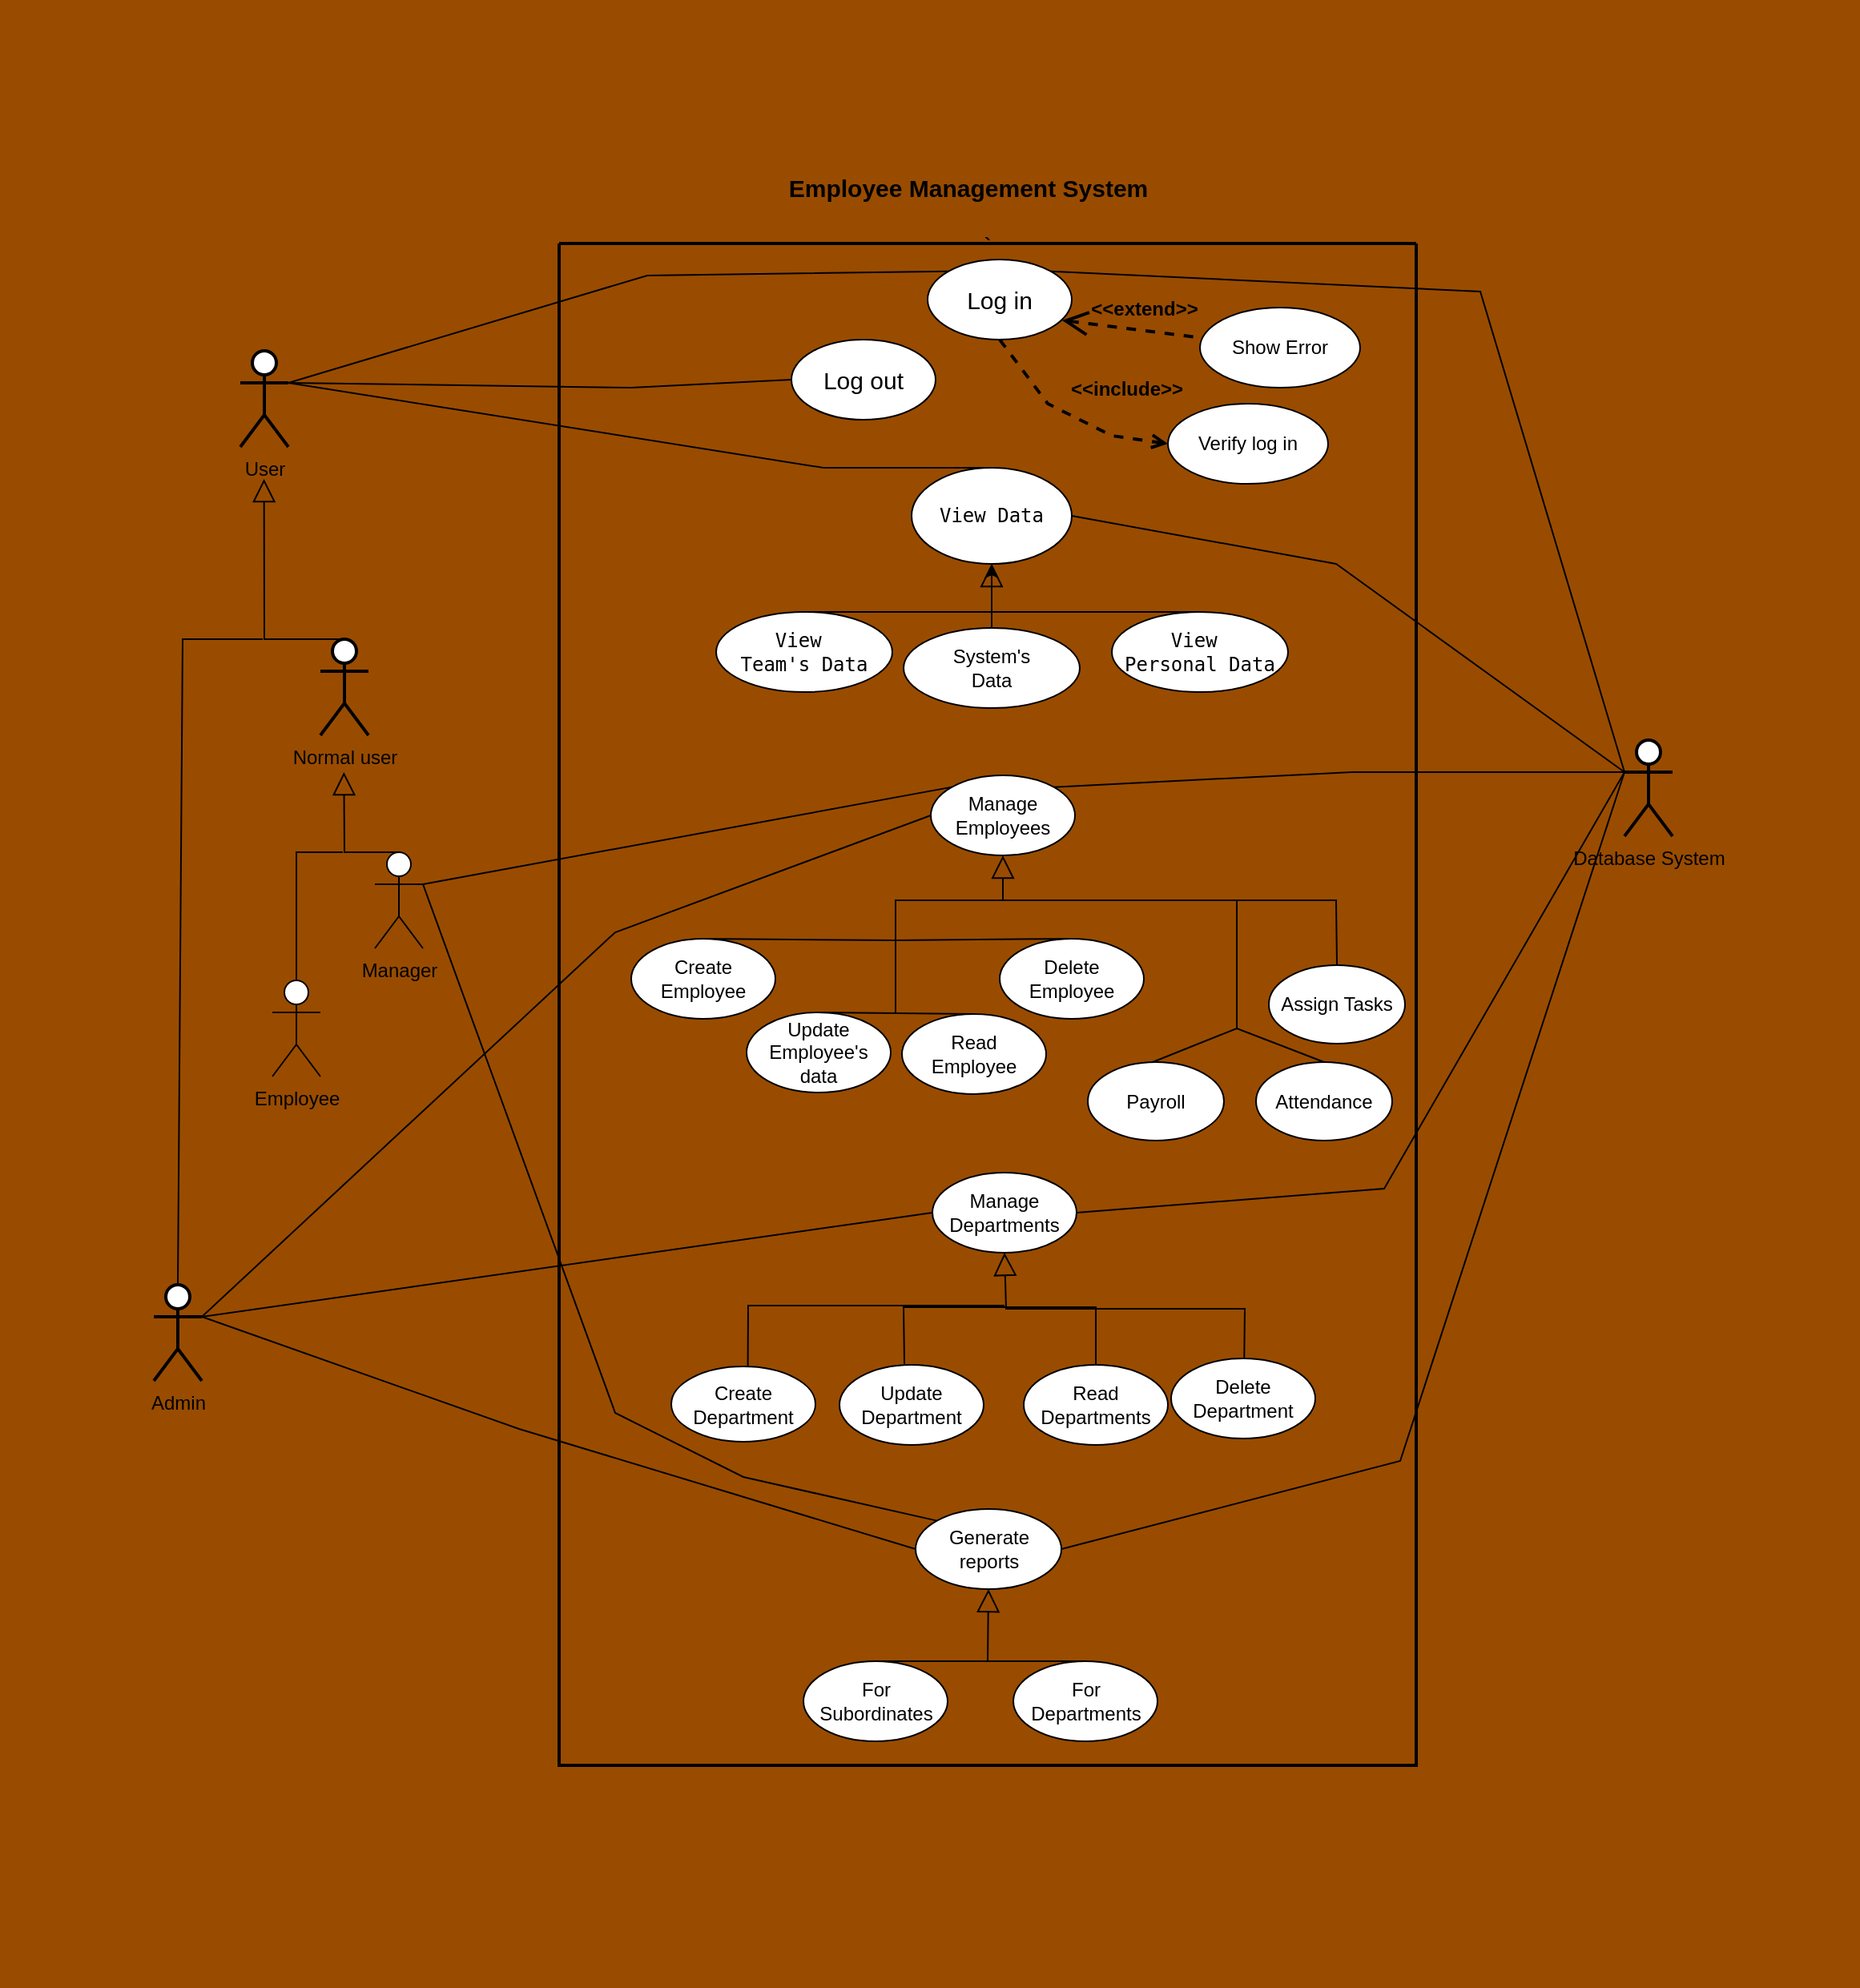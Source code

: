 <mxfile version="24.8.0">
  <diagram name="Page-1" id="XrRoJyVoxyt1KXuFEkB2">
    <mxGraphModel dx="2085" dy="2067" grid="1" gridSize="10" guides="1" tooltips="1" connect="1" arrows="1" fold="1" page="1" pageScale="1" pageWidth="850" pageHeight="1100" background="#994C00" math="0" shadow="0">
      <root>
        <mxCell id="0" />
        <mxCell id="1" parent="0" />
        <mxCell id="JxsMiMLw6dN9_I1CwBWg-2" value="`" style="swimlane;startSize=0;strokeWidth=2;" parent="1" vertex="1">
          <mxGeometry x="-255" y="-430" width="535" height="950" as="geometry">
            <mxRectangle y="110" width="50" height="40" as="alternateBounds" />
          </mxGeometry>
        </mxCell>
        <mxCell id="JxsMiMLw6dN9_I1CwBWg-3" value="&lt;span style=&quot;font-size: 15px;&quot;&gt;Log in&lt;br&gt;&lt;/span&gt;" style="ellipse;whiteSpace=wrap;html=1;" parent="JxsMiMLw6dN9_I1CwBWg-2" vertex="1">
          <mxGeometry x="230" y="10" width="90" height="50" as="geometry" />
        </mxCell>
        <mxCell id="JxsMiMLw6dN9_I1CwBWg-5" value="Verify log in" style="ellipse;whiteSpace=wrap;html=1;" parent="JxsMiMLw6dN9_I1CwBWg-2" vertex="1">
          <mxGeometry x="380" y="100" width="100" height="50" as="geometry" />
        </mxCell>
        <mxCell id="JxsMiMLw6dN9_I1CwBWg-4" value="Show Error" style="ellipse;whiteSpace=wrap;html=1;" parent="JxsMiMLw6dN9_I1CwBWg-2" vertex="1">
          <mxGeometry x="400" y="40" width="100" height="50" as="geometry" />
        </mxCell>
        <mxCell id="JxsMiMLw6dN9_I1CwBWg-7" value="&lt;b&gt;&lt;font style=&quot;font-size: 12px;&quot;&gt;&amp;lt;&amp;lt;extend&amp;gt;&amp;gt;&lt;/font&gt;&lt;/b&gt;" style="edgeStyle=none;html=1;startArrow=open;endArrow=none;startSize=12;verticalAlign=bottom;dashed=1;labelBackgroundColor=none;rounded=0;exitX=0.933;exitY=0.76;exitDx=0;exitDy=0;strokeWidth=2;exitPerimeter=0;" parent="JxsMiMLw6dN9_I1CwBWg-2" source="JxsMiMLw6dN9_I1CwBWg-3" target="JxsMiMLw6dN9_I1CwBWg-4" edge="1">
          <mxGeometry x="0.154" y="4" width="160" relative="1" as="geometry">
            <mxPoint x="170" y="170" as="sourcePoint" />
            <mxPoint x="330" y="170" as="targetPoint" />
            <mxPoint as="offset" />
            <Array as="points" />
          </mxGeometry>
        </mxCell>
        <mxCell id="JxsMiMLw6dN9_I1CwBWg-8" value="&lt;b&gt;&lt;font style=&quot;font-size: 12px;&quot;&gt;&amp;lt;&amp;lt;include&amp;gt;&amp;gt;&lt;/font&gt;&lt;/b&gt;" style="edgeStyle=none;html=1;endArrow=open;verticalAlign=bottom;dashed=1;labelBackgroundColor=none;rounded=0;exitX=0.5;exitY=1;exitDx=0;exitDy=0;strokeWidth=2;entryX=0;entryY=0.5;entryDx=0;entryDy=0;" parent="JxsMiMLw6dN9_I1CwBWg-2" source="JxsMiMLw6dN9_I1CwBWg-3" target="JxsMiMLw6dN9_I1CwBWg-5" edge="1">
          <mxGeometry x="0.556" y="21" width="160" relative="1" as="geometry">
            <mxPoint x="220" y="70" as="sourcePoint" />
            <mxPoint x="304" y="103" as="targetPoint" />
            <mxPoint as="offset" />
            <Array as="points">
              <mxPoint x="305" y="100" />
              <mxPoint x="345" y="120" />
            </Array>
          </mxGeometry>
        </mxCell>
        <mxCell id="JxsMiMLw6dN9_I1CwBWg-23" value="&lt;div&gt;Manage &lt;br&gt;&lt;/div&gt;&lt;div&gt;Employees&lt;br&gt;&lt;/div&gt;" style="ellipse;whiteSpace=wrap;html=1;" parent="JxsMiMLw6dN9_I1CwBWg-2" vertex="1">
          <mxGeometry x="232" y="332" width="90" height="50" as="geometry" />
        </mxCell>
        <mxCell id="JxsMiMLw6dN9_I1CwBWg-25" value="&lt;div&gt;Delete&lt;br&gt;&lt;/div&gt;&lt;div&gt;Employee&lt;br&gt;&lt;/div&gt;" style="ellipse;whiteSpace=wrap;html=1;" parent="JxsMiMLw6dN9_I1CwBWg-2" vertex="1">
          <mxGeometry x="275" y="434" width="90" height="50" as="geometry" />
        </mxCell>
        <mxCell id="JxsMiMLw6dN9_I1CwBWg-24" value="&lt;div&gt;Update&lt;/div&gt;&lt;div&gt;Employee&#39;s&lt;/div&gt;&lt;div&gt;data&lt;br&gt;&lt;/div&gt;" style="ellipse;whiteSpace=wrap;html=1;" parent="JxsMiMLw6dN9_I1CwBWg-2" vertex="1">
          <mxGeometry x="117" y="480" width="90" height="50" as="geometry" />
        </mxCell>
        <mxCell id="f0pmYPqC95e-Tis89BE7-5" value="&lt;div&gt;Read &lt;br&gt;&lt;/div&gt;&lt;div&gt;Employee&lt;br&gt;&lt;/div&gt;" style="ellipse;whiteSpace=wrap;html=1;" parent="JxsMiMLw6dN9_I1CwBWg-2" vertex="1">
          <mxGeometry x="214" y="481" width="90" height="50" as="geometry" />
        </mxCell>
        <mxCell id="f0pmYPqC95e-Tis89BE7-6" value="&lt;div&gt;Create&lt;br&gt;&lt;/div&gt;&lt;div&gt;Employee&lt;br&gt;&lt;/div&gt;" style="ellipse;whiteSpace=wrap;html=1;" parent="JxsMiMLw6dN9_I1CwBWg-2" vertex="1">
          <mxGeometry x="45" y="434" width="90" height="50" as="geometry" />
        </mxCell>
        <mxCell id="f0pmYPqC95e-Tis89BE7-45" value="&lt;code&gt;View Data&lt;/code&gt;" style="ellipse;whiteSpace=wrap;html=1;" parent="JxsMiMLw6dN9_I1CwBWg-2" vertex="1">
          <mxGeometry x="220" y="140" width="100" height="60" as="geometry" />
        </mxCell>
        <mxCell id="f0pmYPqC95e-Tis89BE7-52" value="" style="edgeStyle=none;html=1;endArrow=block;endFill=0;endSize=12;verticalAlign=bottom;rounded=0;entryX=0.5;entryY=1;entryDx=0;entryDy=0;exitX=0.5;exitY=0;exitDx=0;exitDy=0;" parent="JxsMiMLw6dN9_I1CwBWg-2" source="JxsMiMLw6dN9_I1CwBWg-25" target="JxsMiMLw6dN9_I1CwBWg-23" edge="1">
          <mxGeometry width="160" relative="1" as="geometry">
            <mxPoint x="357" y="435" as="sourcePoint" />
            <mxPoint x="300" y="445" as="targetPoint" />
            <Array as="points">
              <mxPoint x="210" y="435" />
              <mxPoint x="210" y="410" />
              <mxPoint x="277" y="410" />
            </Array>
          </mxGeometry>
        </mxCell>
        <mxCell id="f0pmYPqC95e-Tis89BE7-53" value="" style="edgeStyle=none;html=1;endArrow=none;verticalAlign=bottom;rounded=0;exitX=0.5;exitY=0;exitDx=0;exitDy=0;" parent="JxsMiMLw6dN9_I1CwBWg-2" source="f0pmYPqC95e-Tis89BE7-6" edge="1">
          <mxGeometry width="160" relative="1" as="geometry">
            <mxPoint x="70" y="415" as="sourcePoint" />
            <mxPoint x="210" y="435" as="targetPoint" />
          </mxGeometry>
        </mxCell>
        <mxCell id="f0pmYPqC95e-Tis89BE7-55" value="" style="edgeStyle=none;html=1;endArrow=none;verticalAlign=bottom;rounded=0;entryX=0.5;entryY=0;entryDx=0;entryDy=0;exitX=0.5;exitY=0;exitDx=0;exitDy=0;" parent="JxsMiMLw6dN9_I1CwBWg-2" source="JxsMiMLw6dN9_I1CwBWg-24" target="f0pmYPqC95e-Tis89BE7-5" edge="1">
          <mxGeometry width="160" relative="1" as="geometry">
            <mxPoint x="-3" y="372" as="sourcePoint" />
            <mxPoint x="157" y="372" as="targetPoint" />
          </mxGeometry>
        </mxCell>
        <mxCell id="f0pmYPqC95e-Tis89BE7-57" value="" style="edgeStyle=none;html=1;endArrow=none;verticalAlign=bottom;rounded=0;" parent="JxsMiMLw6dN9_I1CwBWg-2" edge="1">
          <mxGeometry width="160" relative="1" as="geometry">
            <mxPoint x="210" y="435" as="sourcePoint" />
            <mxPoint x="210" y="480" as="targetPoint" />
          </mxGeometry>
        </mxCell>
        <mxCell id="Ma0ZafueXGMpJPAvqaDE-1" value="&lt;span style=&quot;font-size: 15px;&quot;&gt;Log out&lt;br&gt;&lt;/span&gt;" style="ellipse;whiteSpace=wrap;html=1;" parent="JxsMiMLw6dN9_I1CwBWg-2" vertex="1">
          <mxGeometry x="145" y="60" width="90" height="50" as="geometry" />
        </mxCell>
        <mxCell id="Ma0ZafueXGMpJPAvqaDE-7" value="Assign Tasks" style="ellipse;whiteSpace=wrap;html=1;" parent="JxsMiMLw6dN9_I1CwBWg-2" vertex="1">
          <mxGeometry x="443" y="450.5" width="85" height="49" as="geometry" />
        </mxCell>
        <mxCell id="f0pmYPqC95e-Tis89BE7-16" value="&lt;div&gt;Create&lt;br&gt;&lt;/div&gt;&lt;div&gt;Department&lt;br&gt;&lt;/div&gt;" style="ellipse;whiteSpace=wrap;html=1;" parent="JxsMiMLw6dN9_I1CwBWg-2" vertex="1">
          <mxGeometry x="70" y="701" width="90" height="47" as="geometry" />
        </mxCell>
        <mxCell id="f0pmYPqC95e-Tis89BE7-13" value="&lt;div&gt;Delete&lt;br&gt;&lt;/div&gt;&lt;div&gt;Department&lt;br&gt;&lt;/div&gt;" style="ellipse;whiteSpace=wrap;html=1;" parent="JxsMiMLw6dN9_I1CwBWg-2" vertex="1">
          <mxGeometry x="382" y="696" width="90" height="50" as="geometry" />
        </mxCell>
        <mxCell id="f0pmYPqC95e-Tis89BE7-12" value="&lt;div&gt;Manage &lt;br&gt;&lt;/div&gt;&lt;div&gt;Departments&lt;br&gt;&lt;/div&gt;" style="ellipse;whiteSpace=wrap;html=1;" parent="JxsMiMLw6dN9_I1CwBWg-2" vertex="1">
          <mxGeometry x="233" y="580" width="90" height="50" as="geometry" />
        </mxCell>
        <mxCell id="f0pmYPqC95e-Tis89BE7-17" value="" style="edgeStyle=none;html=1;endArrow=block;endFill=0;endSize=12;verticalAlign=bottom;rounded=0;entryX=0.5;entryY=1;entryDx=0;entryDy=0;exitX=0.507;exitY=0.007;exitDx=0;exitDy=0;exitPerimeter=0;" parent="JxsMiMLw6dN9_I1CwBWg-2" source="f0pmYPqC95e-Tis89BE7-13" target="f0pmYPqC95e-Tis89BE7-12" edge="1">
          <mxGeometry width="160" relative="1" as="geometry">
            <mxPoint x="428" y="710" as="sourcePoint" />
            <mxPoint x="318" y="750" as="targetPoint" />
            <Array as="points">
              <mxPoint x="428" y="665" />
              <mxPoint x="279" y="665" />
            </Array>
          </mxGeometry>
        </mxCell>
        <mxCell id="L_jCUBqq8lrnTgBS9CsD-5" value="" style="edgeStyle=none;html=1;endArrow=none;verticalAlign=bottom;rounded=0;entryX=0.5;entryY=0;entryDx=0;entryDy=0;" parent="JxsMiMLw6dN9_I1CwBWg-2" target="Ma0ZafueXGMpJPAvqaDE-7" edge="1">
          <mxGeometry width="160" relative="1" as="geometry">
            <mxPoint x="275" y="410" as="sourcePoint" />
            <mxPoint x="525" y="421" as="targetPoint" />
            <Array as="points">
              <mxPoint x="485" y="410" />
            </Array>
          </mxGeometry>
        </mxCell>
        <mxCell id="L_jCUBqq8lrnTgBS9CsD-24" value="&lt;div&gt;&lt;code&gt;View&amp;nbsp;&lt;/code&gt;&lt;/div&gt;&lt;div&gt;&lt;code&gt;Personal Data&lt;/code&gt;&lt;/div&gt;" style="ellipse;whiteSpace=wrap;html=1;" parent="JxsMiMLw6dN9_I1CwBWg-2" vertex="1">
          <mxGeometry x="345" y="230" width="110" height="50" as="geometry" />
        </mxCell>
        <mxCell id="L_jCUBqq8lrnTgBS9CsD-26" value="&lt;div&gt;&lt;code&gt;View&amp;nbsp;&lt;/code&gt;&lt;/div&gt;&lt;div&gt;&lt;code&gt;Team&#39;s Data&lt;/code&gt;&lt;/div&gt;" style="ellipse;whiteSpace=wrap;html=1;" parent="JxsMiMLw6dN9_I1CwBWg-2" vertex="1">
          <mxGeometry x="98" y="230" width="110" height="50" as="geometry" />
        </mxCell>
        <mxCell id="L_jCUBqq8lrnTgBS9CsD-30" value="" style="edgeStyle=none;html=1;endArrow=block;endFill=0;endSize=12;verticalAlign=bottom;rounded=0;entryX=0.5;entryY=1;entryDx=0;entryDy=0;exitX=0.5;exitY=0;exitDx=0;exitDy=0;" parent="JxsMiMLw6dN9_I1CwBWg-2" source="L_jCUBqq8lrnTgBS9CsD-24" target="f0pmYPqC95e-Tis89BE7-45" edge="1">
          <mxGeometry width="160" relative="1" as="geometry">
            <mxPoint x="368" y="230" as="sourcePoint" />
            <mxPoint x="325" y="210" as="targetPoint" />
            <Array as="points">
              <mxPoint x="270" y="230" />
            </Array>
          </mxGeometry>
        </mxCell>
        <mxCell id="L_jCUBqq8lrnTgBS9CsD-31" value="" style="edgeStyle=none;html=1;endArrow=none;verticalAlign=bottom;rounded=0;exitX=0.5;exitY=0;exitDx=0;exitDy=0;" parent="JxsMiMLw6dN9_I1CwBWg-2" source="L_jCUBqq8lrnTgBS9CsD-26" edge="1">
          <mxGeometry width="160" relative="1" as="geometry">
            <mxPoint x="180" y="230" as="sourcePoint" />
            <mxPoint x="275" y="230" as="targetPoint" />
          </mxGeometry>
        </mxCell>
        <mxCell id="f0pmYPqC95e-Tis89BE7-15" value="&lt;div&gt;Read &lt;br&gt;&lt;/div&gt;&lt;div&gt;Departments&lt;br&gt;&lt;/div&gt;" style="ellipse;whiteSpace=wrap;html=1;" parent="JxsMiMLw6dN9_I1CwBWg-2" vertex="1">
          <mxGeometry x="290" y="700" width="90" height="50" as="geometry" />
        </mxCell>
        <mxCell id="f0pmYPqC95e-Tis89BE7-14" value="&lt;div&gt;Update&lt;/div&gt;&lt;div&gt;Department&lt;br&gt;&lt;/div&gt;" style="ellipse;whiteSpace=wrap;html=1;" parent="JxsMiMLw6dN9_I1CwBWg-2" vertex="1">
          <mxGeometry x="175" y="700" width="90" height="50" as="geometry" />
        </mxCell>
        <mxCell id="L_jCUBqq8lrnTgBS9CsD-32" value="" style="edgeStyle=none;html=1;endArrow=none;verticalAlign=bottom;rounded=0;entryX=0.5;entryY=0;entryDx=0;entryDy=0;exitX=0.45;exitY=-0.012;exitDx=0;exitDy=0;exitPerimeter=0;" parent="JxsMiMLw6dN9_I1CwBWg-2" source="f0pmYPqC95e-Tis89BE7-14" target="f0pmYPqC95e-Tis89BE7-15" edge="1">
          <mxGeometry width="160" relative="1" as="geometry">
            <mxPoint x="185" y="664" as="sourcePoint" />
            <mxPoint x="345" y="664" as="targetPoint" />
            <Array as="points">
              <mxPoint x="215" y="664" />
              <mxPoint x="335" y="664" />
            </Array>
          </mxGeometry>
        </mxCell>
        <mxCell id="L_jCUBqq8lrnTgBS9CsD-33" value="" style="edgeStyle=none;html=1;endArrow=none;verticalAlign=bottom;rounded=0;exitX=0.531;exitY=0.009;exitDx=0;exitDy=0;exitPerimeter=0;" parent="JxsMiMLw6dN9_I1CwBWg-2" source="f0pmYPqC95e-Tis89BE7-16" edge="1">
          <mxGeometry width="160" relative="1" as="geometry">
            <mxPoint x="118" y="704" as="sourcePoint" />
            <mxPoint x="278" y="663" as="targetPoint" />
            <Array as="points">
              <mxPoint x="118" y="663" />
            </Array>
          </mxGeometry>
        </mxCell>
        <mxCell id="rLUYZ0PsFJDVoy1FgU4T-4" value="" style="edgeStyle=orthogonalEdgeStyle;rounded=0;orthogonalLoop=1;jettySize=auto;html=1;" parent="JxsMiMLw6dN9_I1CwBWg-2" source="rLUYZ0PsFJDVoy1FgU4T-1" target="f0pmYPqC95e-Tis89BE7-45" edge="1">
          <mxGeometry relative="1" as="geometry" />
        </mxCell>
        <mxCell id="rLUYZ0PsFJDVoy1FgU4T-1" value="&lt;div&gt;System&#39;s&lt;/div&gt;&lt;div&gt;Data&lt;br&gt;&lt;/div&gt;" style="ellipse;whiteSpace=wrap;html=1;" parent="JxsMiMLw6dN9_I1CwBWg-2" vertex="1">
          <mxGeometry x="215" y="240" width="110" height="50" as="geometry" />
        </mxCell>
        <mxCell id="JxsMiMLw6dN9_I1CwBWg-26" value="Generate reports" style="ellipse;whiteSpace=wrap;html=1;" parent="JxsMiMLw6dN9_I1CwBWg-2" vertex="1">
          <mxGeometry x="222.5" y="790" width="91" height="50" as="geometry" />
        </mxCell>
        <mxCell id="Ma0ZafueXGMpJPAvqaDE-16" value="For Departments" style="ellipse;whiteSpace=wrap;html=1;" parent="JxsMiMLw6dN9_I1CwBWg-2" vertex="1">
          <mxGeometry x="283.5" y="885" width="90" height="50" as="geometry" />
        </mxCell>
        <mxCell id="Ma0ZafueXGMpJPAvqaDE-15" value="For Subordinates" style="ellipse;whiteSpace=wrap;html=1;" parent="JxsMiMLw6dN9_I1CwBWg-2" vertex="1">
          <mxGeometry x="152.5" y="885" width="90" height="50" as="geometry" />
        </mxCell>
        <mxCell id="Ma0ZafueXGMpJPAvqaDE-17" value="" style="edgeStyle=none;html=1;endArrow=block;endFill=0;endSize=12;verticalAlign=bottom;rounded=0;entryX=0.5;entryY=1;entryDx=0;entryDy=0;exitX=0.5;exitY=0;exitDx=0;exitDy=0;" parent="JxsMiMLw6dN9_I1CwBWg-2" source="Ma0ZafueXGMpJPAvqaDE-16" target="JxsMiMLw6dN9_I1CwBWg-26" edge="1">
          <mxGeometry width="160" relative="1" as="geometry">
            <mxPoint x="192.5" y="875" as="sourcePoint" />
            <mxPoint x="352.5" y="875" as="targetPoint" />
            <Array as="points">
              <mxPoint x="267.5" y="885" />
            </Array>
          </mxGeometry>
        </mxCell>
        <mxCell id="Ma0ZafueXGMpJPAvqaDE-19" value="" style="edgeStyle=none;html=1;endArrow=none;verticalAlign=bottom;rounded=0;exitX=0.5;exitY=0;exitDx=0;exitDy=0;" parent="JxsMiMLw6dN9_I1CwBWg-2" source="Ma0ZafueXGMpJPAvqaDE-15" edge="1">
          <mxGeometry width="160" relative="1" as="geometry">
            <mxPoint x="-129.5" y="945" as="sourcePoint" />
            <mxPoint x="268.5" y="885" as="targetPoint" />
          </mxGeometry>
        </mxCell>
        <mxCell id="afmIy6Ar8I9kGEftF4bq-1" value="Attendance" style="ellipse;whiteSpace=wrap;html=1;" vertex="1" parent="JxsMiMLw6dN9_I1CwBWg-2">
          <mxGeometry x="435" y="511" width="85" height="49" as="geometry" />
        </mxCell>
        <mxCell id="afmIy6Ar8I9kGEftF4bq-3" value="" style="endArrow=none;html=1;rounded=0;exitX=0.5;exitY=0;exitDx=0;exitDy=0;" edge="1" parent="JxsMiMLw6dN9_I1CwBWg-2" source="afmIy6Ar8I9kGEftF4bq-1">
          <mxGeometry width="50" height="50" relative="1" as="geometry">
            <mxPoint x="462" y="510" as="sourcePoint" />
            <mxPoint x="423" y="410" as="targetPoint" />
            <Array as="points">
              <mxPoint x="423" y="490" />
            </Array>
          </mxGeometry>
        </mxCell>
        <mxCell id="afmIy6Ar8I9kGEftF4bq-4" value="Payroll" style="ellipse;whiteSpace=wrap;html=1;" vertex="1" parent="JxsMiMLw6dN9_I1CwBWg-2">
          <mxGeometry x="330" y="511" width="85" height="49" as="geometry" />
        </mxCell>
        <mxCell id="afmIy6Ar8I9kGEftF4bq-5" value="" style="endArrow=none;html=1;rounded=0;exitX=0.5;exitY=0;exitDx=0;exitDy=0;" edge="1" parent="JxsMiMLw6dN9_I1CwBWg-2">
          <mxGeometry width="50" height="50" relative="1" as="geometry">
            <mxPoint x="370.5" y="511" as="sourcePoint" />
            <mxPoint x="423" y="410" as="targetPoint" />
            <Array as="points">
              <mxPoint x="423" y="490" />
            </Array>
          </mxGeometry>
        </mxCell>
        <mxCell id="JxsMiMLw6dN9_I1CwBWg-9" value="User" style="shape=umlActor;html=1;verticalLabelPosition=bottom;verticalAlign=top;align=center;strokeWidth=2;" parent="1" vertex="1">
          <mxGeometry x="-454" y="-363" width="30" height="60" as="geometry" />
        </mxCell>
        <mxCell id="JxsMiMLw6dN9_I1CwBWg-11" value="" style="edgeStyle=none;html=1;endArrow=none;verticalAlign=bottom;rounded=0;entryX=0;entryY=0;entryDx=0;entryDy=0;strokeWidth=1;exitX=1;exitY=0.333;exitDx=0;exitDy=0;exitPerimeter=0;" parent="1" source="JxsMiMLw6dN9_I1CwBWg-9" target="JxsMiMLw6dN9_I1CwBWg-3" edge="1">
          <mxGeometry width="160" relative="1" as="geometry">
            <mxPoint x="-380" y="-270" as="sourcePoint" />
            <mxPoint y="-280" as="targetPoint" />
            <Array as="points">
              <mxPoint x="-200" y="-410" />
            </Array>
          </mxGeometry>
        </mxCell>
        <mxCell id="JxsMiMLw6dN9_I1CwBWg-28" value="Admin" style="shape=umlActor;html=1;verticalLabelPosition=bottom;verticalAlign=top;align=center;strokeWidth=2;" parent="1" vertex="1">
          <mxGeometry x="-508" y="220" width="30" height="60" as="geometry" />
        </mxCell>
        <mxCell id="JxsMiMLw6dN9_I1CwBWg-29" value="Normal user" style="shape=umlActor;html=1;verticalLabelPosition=bottom;verticalAlign=top;align=center;strokeWidth=2;" parent="1" vertex="1">
          <mxGeometry x="-404" y="-183" width="30" height="60" as="geometry" />
        </mxCell>
        <mxCell id="JxsMiMLw6dN9_I1CwBWg-35" value="" style="edgeStyle=none;html=1;endArrow=block;endFill=0;endSize=12;verticalAlign=bottom;rounded=0;exitX=0.5;exitY=0;exitDx=0;exitDy=0;exitPerimeter=0;" parent="1" source="JxsMiMLw6dN9_I1CwBWg-29" edge="1">
          <mxGeometry width="160" relative="1" as="geometry">
            <mxPoint x="-394" y="-183" as="sourcePoint" />
            <mxPoint x="-439.2" y="-283.003" as="targetPoint" />
            <Array as="points">
              <mxPoint x="-439" y="-183" />
            </Array>
          </mxGeometry>
        </mxCell>
        <mxCell id="JxsMiMLw6dN9_I1CwBWg-36" value="" style="edgeStyle=none;html=1;endArrow=none;verticalAlign=bottom;rounded=0;exitX=0.5;exitY=0;exitDx=0;exitDy=0;exitPerimeter=0;" parent="1" source="JxsMiMLw6dN9_I1CwBWg-28" edge="1">
          <mxGeometry width="160" relative="1" as="geometry">
            <mxPoint x="-489" y="-181" as="sourcePoint" />
            <mxPoint x="-440" y="-183" as="targetPoint" />
            <Array as="points">
              <mxPoint x="-490" y="-183" />
            </Array>
          </mxGeometry>
        </mxCell>
        <mxCell id="f0pmYPqC95e-Tis89BE7-40" value="" style="edgeStyle=none;html=1;endArrow=block;endFill=0;endSize=12;verticalAlign=bottom;rounded=0;exitX=0.5;exitY=0;exitDx=0;exitDy=0;exitPerimeter=0;" parent="1" source="f0pmYPqC95e-Tis89BE7-41" edge="1">
          <mxGeometry width="160" relative="1" as="geometry">
            <mxPoint x="-389.33" y="-70" as="sourcePoint" />
            <mxPoint x="-389.33" y="-100" as="targetPoint" />
            <Array as="points">
              <mxPoint x="-389" y="-50" />
            </Array>
          </mxGeometry>
        </mxCell>
        <mxCell id="f0pmYPqC95e-Tis89BE7-41" value="Manager" style="shape=umlActor;html=1;verticalLabelPosition=bottom;verticalAlign=top;align=center;" parent="1" vertex="1">
          <mxGeometry x="-370" y="-50" width="30" height="60" as="geometry" />
        </mxCell>
        <mxCell id="f0pmYPqC95e-Tis89BE7-42" value="Employee" style="shape=umlActor;html=1;verticalLabelPosition=bottom;verticalAlign=top;align=center;" parent="1" vertex="1">
          <mxGeometry x="-434" y="30" width="30" height="60" as="geometry" />
        </mxCell>
        <mxCell id="f0pmYPqC95e-Tis89BE7-44" value="" style="edgeStyle=none;html=1;endArrow=none;verticalAlign=bottom;rounded=0;exitX=0.5;exitY=0;exitDx=0;exitDy=0;exitPerimeter=0;" parent="1" source="f0pmYPqC95e-Tis89BE7-42" edge="1">
          <mxGeometry width="160" relative="1" as="geometry">
            <mxPoint x="-460" y="-120" as="sourcePoint" />
            <mxPoint x="-390" y="-50" as="targetPoint" />
            <Array as="points">
              <mxPoint x="-419" y="-50" />
            </Array>
          </mxGeometry>
        </mxCell>
        <mxCell id="f0pmYPqC95e-Tis89BE7-58" value="" style="edgeStyle=none;html=1;endArrow=none;verticalAlign=bottom;rounded=0;exitX=1;exitY=0.333;exitDx=0;exitDy=0;exitPerimeter=0;entryX=0;entryY=0.5;entryDx=0;entryDy=0;" parent="1" source="JxsMiMLw6dN9_I1CwBWg-28" target="JxsMiMLw6dN9_I1CwBWg-23" edge="1">
          <mxGeometry width="160" relative="1" as="geometry">
            <mxPoint x="-430" y="100" as="sourcePoint" />
            <mxPoint x="-270" y="100" as="targetPoint" />
            <Array as="points">
              <mxPoint x="-220" />
            </Array>
          </mxGeometry>
        </mxCell>
        <mxCell id="f0pmYPqC95e-Tis89BE7-61" value="&lt;font style=&quot;font-size: 15px;&quot;&gt;&lt;b&gt;Employee Management System&lt;br&gt;&lt;/b&gt;&lt;/font&gt;" style="text;html=1;align=center;verticalAlign=middle;resizable=0;points=[];autosize=1;" parent="1" vertex="1">
          <mxGeometry x="-130" y="-480" width="260" height="30" as="geometry" />
        </mxCell>
        <mxCell id="Ma0ZafueXGMpJPAvqaDE-2" value="" style="edgeStyle=none;html=1;endArrow=none;verticalAlign=bottom;rounded=0;strokeWidth=1;exitX=1;exitY=0.333;exitDx=0;exitDy=0;exitPerimeter=0;entryX=0;entryY=0.5;entryDx=0;entryDy=0;" parent="1" source="JxsMiMLw6dN9_I1CwBWg-9" target="Ma0ZafueXGMpJPAvqaDE-1" edge="1">
          <mxGeometry width="160" relative="1" as="geometry">
            <mxPoint x="-414" y="-333" as="sourcePoint" />
            <mxPoint x="-180" y="-170" as="targetPoint" />
            <Array as="points">
              <mxPoint x="-210" y="-340" />
            </Array>
          </mxGeometry>
        </mxCell>
        <mxCell id="L_jCUBqq8lrnTgBS9CsD-2" value="" style="edgeStyle=none;html=1;endArrow=none;verticalAlign=bottom;rounded=0;strokeWidth=1;exitX=1;exitY=0.333;exitDx=0;exitDy=0;exitPerimeter=0;entryX=0.5;entryY=0;entryDx=0;entryDy=0;" parent="1" source="JxsMiMLw6dN9_I1CwBWg-9" target="f0pmYPqC95e-Tis89BE7-45" edge="1">
          <mxGeometry width="160" relative="1" as="geometry">
            <mxPoint x="-414" y="-333" as="sourcePoint" />
            <mxPoint x="-20" y="-90" as="targetPoint" />
            <Array as="points">
              <mxPoint x="-90" y="-290" />
            </Array>
          </mxGeometry>
        </mxCell>
        <mxCell id="L_jCUBqq8lrnTgBS9CsD-6" value="" style="edgeStyle=none;html=1;endArrow=none;verticalAlign=bottom;rounded=0;entryX=0;entryY=0;entryDx=0;entryDy=0;exitX=1;exitY=0.333;exitDx=0;exitDy=0;exitPerimeter=0;" parent="1" source="f0pmYPqC95e-Tis89BE7-41" target="JxsMiMLw6dN9_I1CwBWg-23" edge="1">
          <mxGeometry width="160" relative="1" as="geometry">
            <mxPoint x="-468" y="140" as="sourcePoint" />
            <mxPoint x="27" y="18" as="targetPoint" />
            <Array as="points" />
          </mxGeometry>
        </mxCell>
        <mxCell id="L_jCUBqq8lrnTgBS9CsD-7" value="Database System " style="shape=umlActor;html=1;verticalLabelPosition=bottom;verticalAlign=top;align=center;strokeWidth=2;" parent="1" vertex="1">
          <mxGeometry x="410" y="-120" width="30" height="60" as="geometry" />
        </mxCell>
        <mxCell id="L_jCUBqq8lrnTgBS9CsD-14" value="" style="edgeStyle=none;html=1;endArrow=none;verticalAlign=bottom;rounded=0;strokeWidth=1;exitX=1;exitY=0.5;exitDx=0;exitDy=0;entryX=0;entryY=0.333;entryDx=0;entryDy=0;entryPerimeter=0;" parent="1" source="f0pmYPqC95e-Tis89BE7-45" target="L_jCUBqq8lrnTgBS9CsD-7" edge="1">
          <mxGeometry width="160" relative="1" as="geometry">
            <mxPoint x="75.0" y="-90" as="sourcePoint" />
            <mxPoint x="520" y="-150" as="targetPoint" />
            <Array as="points">
              <mxPoint x="230" y="-230" />
            </Array>
          </mxGeometry>
        </mxCell>
        <mxCell id="L_jCUBqq8lrnTgBS9CsD-18" value="" style="edgeStyle=none;html=1;endArrow=none;verticalAlign=bottom;rounded=0;strokeWidth=1;exitX=1;exitY=0;exitDx=0;exitDy=0;entryX=0;entryY=0.333;entryDx=0;entryDy=0;entryPerimeter=0;" parent="1" source="JxsMiMLw6dN9_I1CwBWg-3" target="L_jCUBqq8lrnTgBS9CsD-7" edge="1">
          <mxGeometry width="160" relative="1" as="geometry">
            <mxPoint x="140" y="-160" as="sourcePoint" />
            <mxPoint x="410" y="-100" as="targetPoint" />
            <Array as="points">
              <mxPoint x="320" y="-400" />
            </Array>
          </mxGeometry>
        </mxCell>
        <mxCell id="L_jCUBqq8lrnTgBS9CsD-20" value="" style="edgeStyle=none;html=1;endArrow=none;verticalAlign=bottom;rounded=0;strokeWidth=1;exitX=1;exitY=0;exitDx=0;exitDy=0;entryX=0;entryY=0.333;entryDx=0;entryDy=0;entryPerimeter=0;" parent="1" source="JxsMiMLw6dN9_I1CwBWg-23" target="L_jCUBqq8lrnTgBS9CsD-7" edge="1">
          <mxGeometry width="160" relative="1" as="geometry">
            <mxPoint x="105" y="15" as="sourcePoint" />
            <mxPoint x="420" y="-90" as="targetPoint" />
            <Array as="points">
              <mxPoint x="240" y="-100" />
            </Array>
          </mxGeometry>
        </mxCell>
        <mxCell id="L_jCUBqq8lrnTgBS9CsD-22" value="" style="edgeStyle=none;html=1;endArrow=none;verticalAlign=bottom;rounded=0;strokeWidth=1;entryX=0;entryY=0.333;entryDx=0;entryDy=0;entryPerimeter=0;exitX=1;exitY=0.5;exitDx=0;exitDy=0;" parent="1" source="f0pmYPqC95e-Tis89BE7-12" target="L_jCUBqq8lrnTgBS9CsD-7" edge="1">
          <mxGeometry width="160" relative="1" as="geometry">
            <mxPoint x="440" y="280" as="sourcePoint" />
            <mxPoint x="420" y="-90" as="targetPoint" />
            <Array as="points">
              <mxPoint x="260" y="160" />
            </Array>
          </mxGeometry>
        </mxCell>
        <mxCell id="E6lL7CYEpyxVuo_n6DGL-11" value="&amp;nbsp;" style="text;html=1;align=center;verticalAlign=middle;resizable=0;points=[];autosize=1;strokeColor=none;fillColor=none;" parent="1" vertex="1">
          <mxGeometry x="-14" y="-582" width="30" height="30" as="geometry" />
        </mxCell>
        <mxCell id="E6lL7CYEpyxVuo_n6DGL-12" value="&amp;nbsp;" style="text;html=1;align=center;verticalAlign=middle;resizable=0;points=[];autosize=1;strokeColor=none;fillColor=none;" parent="1" vertex="1">
          <mxGeometry x="526" y="-132" width="30" height="30" as="geometry" />
        </mxCell>
        <mxCell id="E6lL7CYEpyxVuo_n6DGL-13" value="&amp;nbsp;" style="text;html=1;align=center;verticalAlign=middle;resizable=0;points=[];autosize=1;strokeColor=none;fillColor=none;" parent="1" vertex="1">
          <mxGeometry x="-604" y="-142" width="30" height="30" as="geometry" />
        </mxCell>
        <mxCell id="E6lL7CYEpyxVuo_n6DGL-14" value="&amp;nbsp;" style="text;html=1;align=center;verticalAlign=middle;resizable=0;points=[];autosize=1;strokeColor=none;fillColor=none;" parent="1" vertex="1">
          <mxGeometry x="-24" y="628" width="30" height="30" as="geometry" />
        </mxCell>
        <mxCell id="rLUYZ0PsFJDVoy1FgU4T-10" value="" style="endArrow=none;html=1;rounded=0;entryX=1;entryY=0.333;entryDx=0;entryDy=0;entryPerimeter=0;exitX=0;exitY=0.5;exitDx=0;exitDy=0;" parent="1" source="JxsMiMLw6dN9_I1CwBWg-26" target="JxsMiMLw6dN9_I1CwBWg-28" edge="1">
          <mxGeometry width="50" height="50" relative="1" as="geometry">
            <mxPoint x="-520" y="390" as="sourcePoint" />
            <mxPoint x="-470" y="340" as="targetPoint" />
            <Array as="points">
              <mxPoint x="-280" y="310" />
            </Array>
          </mxGeometry>
        </mxCell>
        <mxCell id="rLUYZ0PsFJDVoy1FgU4T-11" value="" style="endArrow=none;html=1;rounded=0;entryX=0;entryY=0.5;entryDx=0;entryDy=0;exitX=1;exitY=0.333;exitDx=0;exitDy=0;exitPerimeter=0;" parent="1" source="JxsMiMLw6dN9_I1CwBWg-28" target="f0pmYPqC95e-Tis89BE7-12" edge="1">
          <mxGeometry width="50" height="50" relative="1" as="geometry">
            <mxPoint x="-470" y="130" as="sourcePoint" />
            <mxPoint x="-140" y="160" as="targetPoint" />
          </mxGeometry>
        </mxCell>
        <mxCell id="rLUYZ0PsFJDVoy1FgU4T-12" value="" style="endArrow=none;html=1;rounded=0;entryX=0;entryY=0.333;entryDx=0;entryDy=0;entryPerimeter=0;exitX=1;exitY=0.5;exitDx=0;exitDy=0;" parent="1" source="JxsMiMLw6dN9_I1CwBWg-26" target="L_jCUBqq8lrnTgBS9CsD-7" edge="1">
          <mxGeometry width="50" height="50" relative="1" as="geometry">
            <mxPoint x="370" y="140" as="sourcePoint" />
            <mxPoint x="420" y="90" as="targetPoint" />
            <Array as="points">
              <mxPoint x="270" y="330" />
            </Array>
          </mxGeometry>
        </mxCell>
        <mxCell id="rLUYZ0PsFJDVoy1FgU4T-13" value="" style="endArrow=none;html=1;rounded=0;entryX=1;entryY=0.333;entryDx=0;entryDy=0;entryPerimeter=0;exitX=0;exitY=0;exitDx=0;exitDy=0;" parent="1" source="JxsMiMLw6dN9_I1CwBWg-26" target="f0pmYPqC95e-Tis89BE7-41" edge="1">
          <mxGeometry width="50" height="50" relative="1" as="geometry">
            <mxPoint x="-430" y="320" as="sourcePoint" />
            <mxPoint x="-380" y="270" as="targetPoint" />
            <Array as="points">
              <mxPoint x="-140" y="340" />
              <mxPoint x="-220" y="300" />
            </Array>
          </mxGeometry>
        </mxCell>
      </root>
    </mxGraphModel>
  </diagram>
</mxfile>
